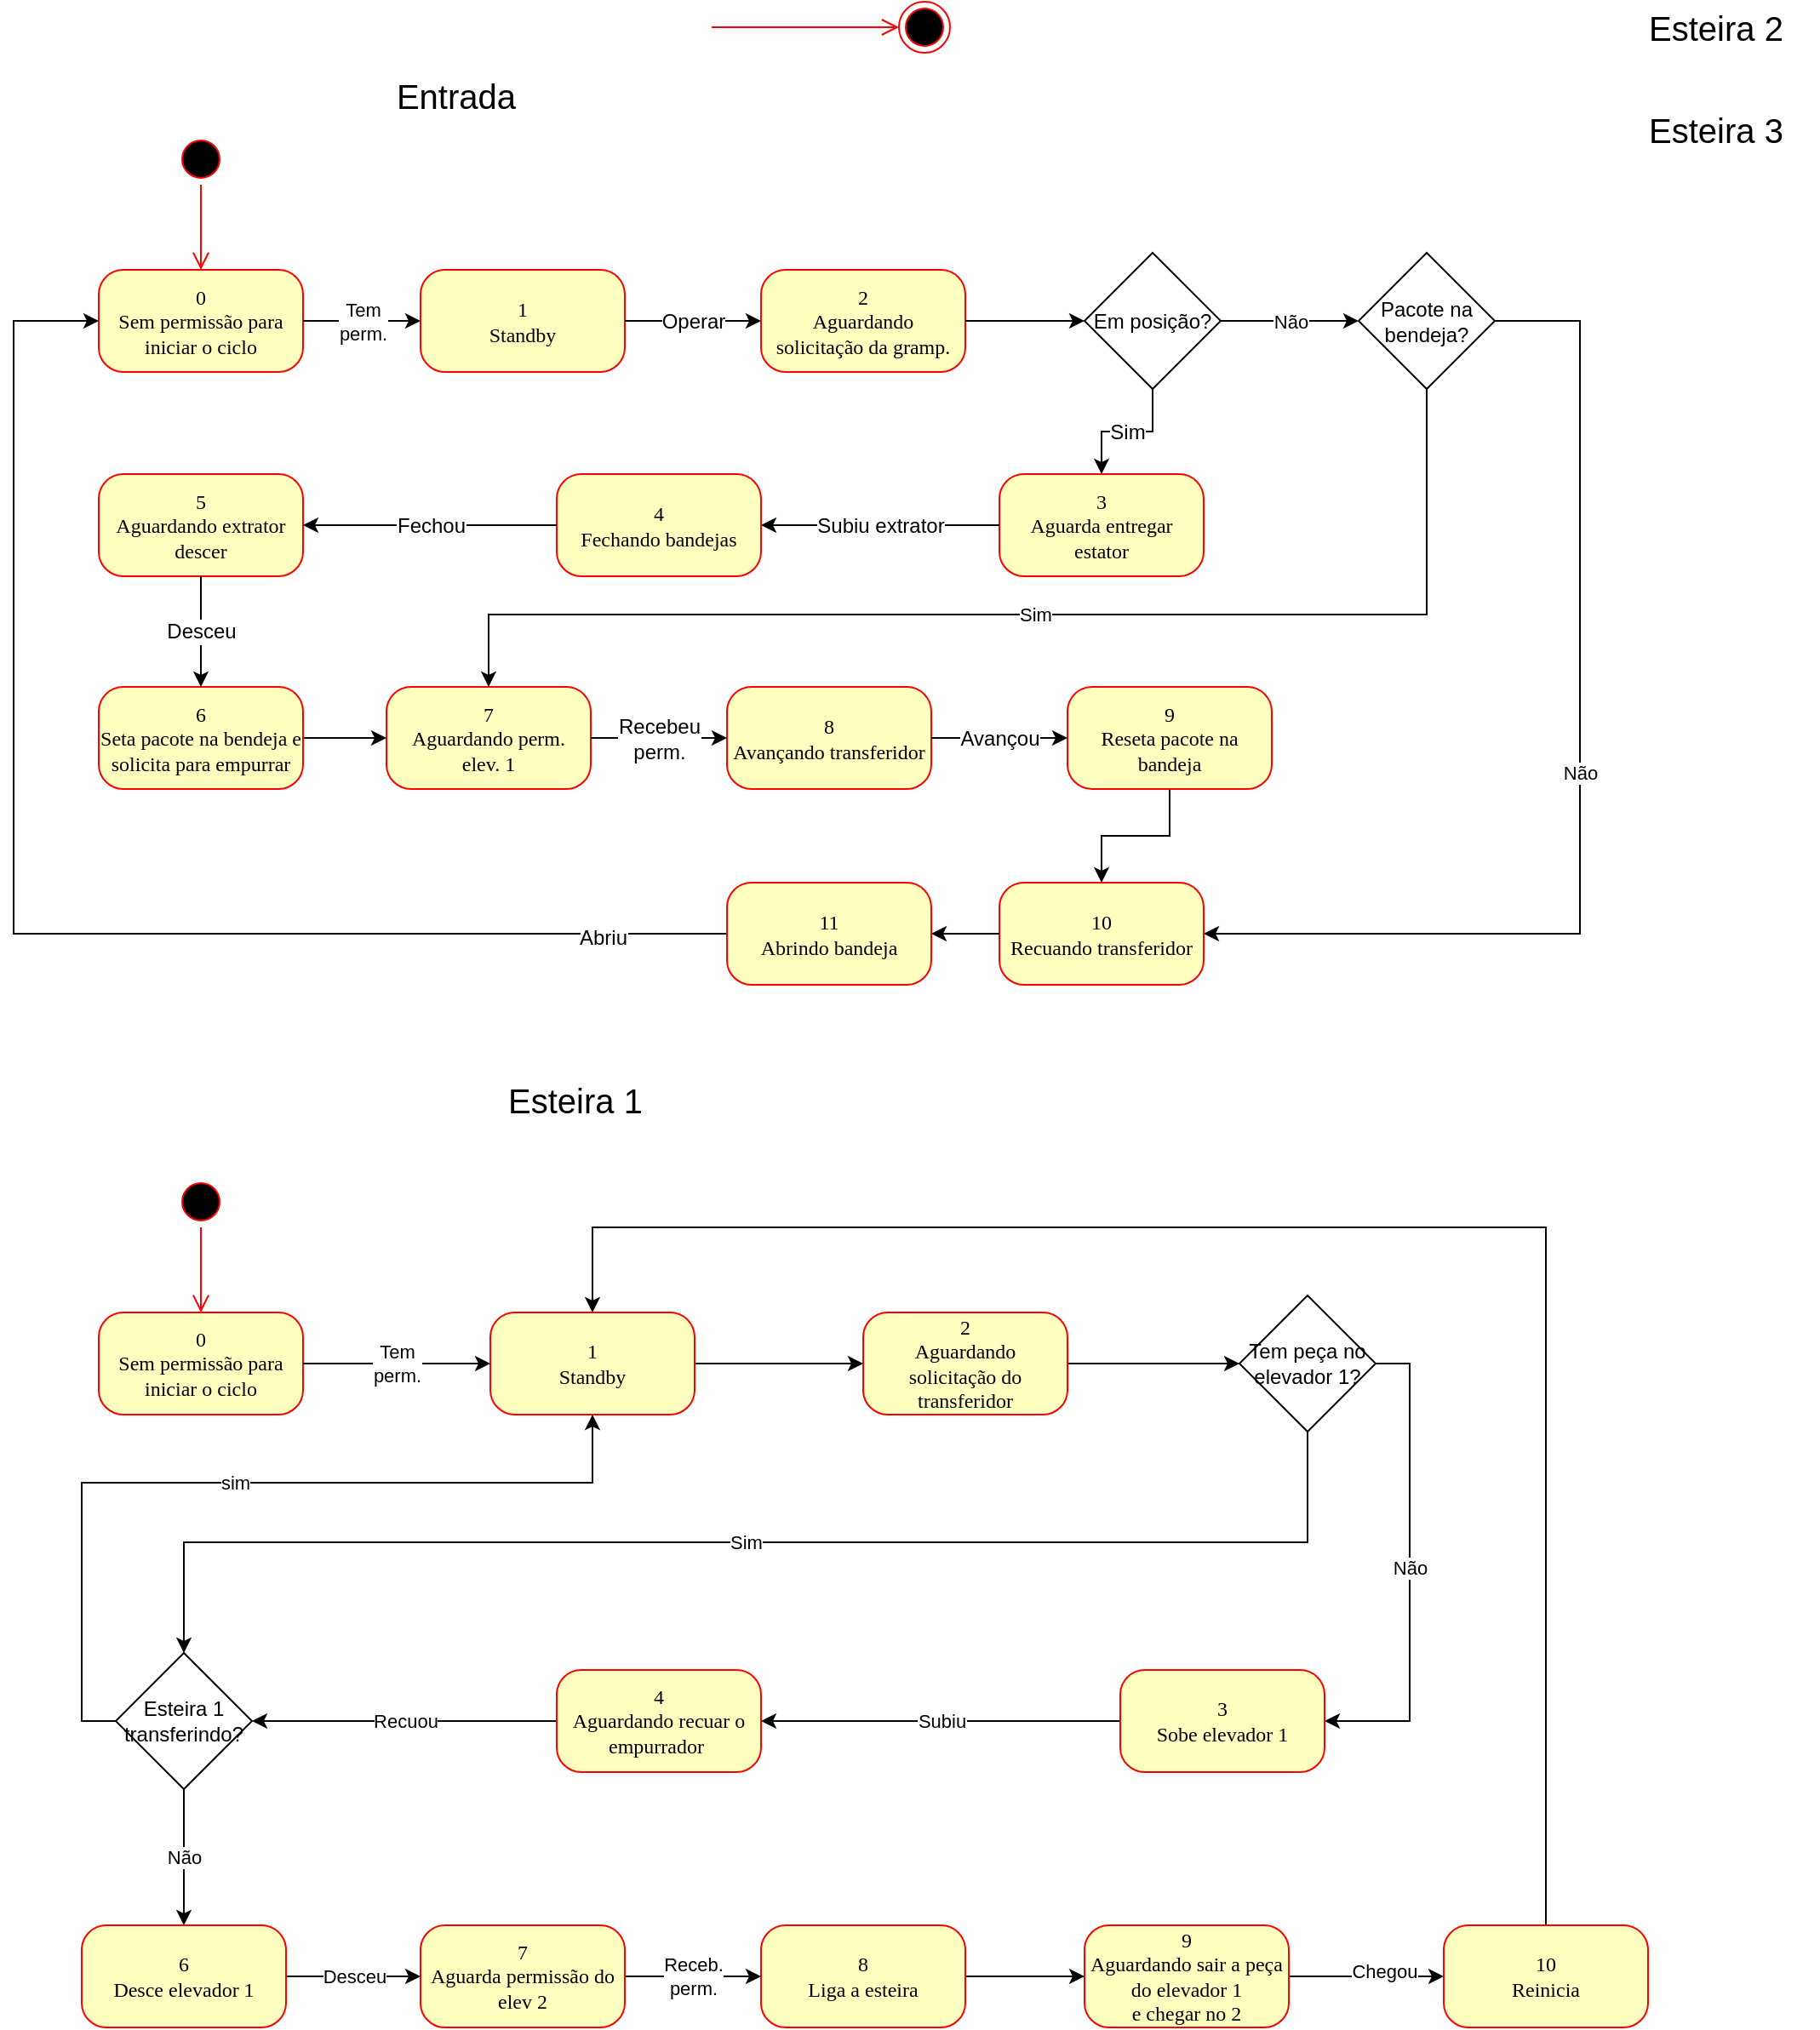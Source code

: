<mxfile version="20.5.1" type="github">
  <diagram name="Page-1" id="58cdce13-f638-feb5-8d6f-7d28b1aa9fa0">
    <mxGraphModel dx="1221" dy="681" grid="1" gridSize="10" guides="1" tooltips="1" connect="1" arrows="1" fold="1" page="1" pageScale="1" pageWidth="1100" pageHeight="850" background="none" math="0" shadow="0">
      <root>
        <mxCell id="0" />
        <mxCell id="1" parent="0" />
        <mxCell id="xWgYyd1IFgnipg2OSd_u-2" value="Esteira 1" style="text;html=1;strokeColor=none;fillColor=none;align=center;verticalAlign=middle;whiteSpace=wrap;rounded=0;fontSize=20;" parent="1" vertex="1">
          <mxGeometry x="290" y="650" width="120" height="30" as="geometry" />
        </mxCell>
        <mxCell id="xWgYyd1IFgnipg2OSd_u-3" value="Esteira 3" style="text;html=1;strokeColor=none;fillColor=none;align=center;verticalAlign=middle;whiteSpace=wrap;rounded=0;fontSize=20;" parent="1" vertex="1">
          <mxGeometry x="960" y="80" width="120" height="30" as="geometry" />
        </mxCell>
        <mxCell id="24f968d109e7d6b4-3" value="" style="ellipse;html=1;shape=endState;fillColor=#000000;strokeColor=#ff0000;rounded=1;shadow=0;comic=0;labelBackgroundColor=none;fontFamily=Verdana;fontSize=12;fontColor=#000000;align=center;" parent="1" vertex="1">
          <mxGeometry x="540" y="20" width="30" height="30" as="geometry" />
        </mxCell>
        <mxCell id="3cde6dad864a17aa-12" style="edgeStyle=elbowEdgeStyle;html=1;labelBackgroundColor=none;endArrow=open;endSize=8;strokeColor=#ff0000;fontFamily=Verdana;fontSize=12;align=left;" parent="1" target="24f968d109e7d6b4-3" edge="1">
          <mxGeometry relative="1" as="geometry">
            <mxPoint x="430" y="35" as="sourcePoint" />
          </mxGeometry>
        </mxCell>
        <mxCell id="xWgYyd1IFgnipg2OSd_u-4" value="Esteira 2" style="text;html=1;strokeColor=none;fillColor=none;align=center;verticalAlign=middle;whiteSpace=wrap;rounded=0;fontSize=20;" parent="1" vertex="1">
          <mxGeometry x="960" y="20" width="120" height="30" as="geometry" />
        </mxCell>
        <mxCell id="xWgYyd1IFgnipg2OSd_u-5" value="Entrada" style="text;html=1;strokeColor=none;fillColor=none;align=center;verticalAlign=middle;whiteSpace=wrap;rounded=0;fontSize=20;" parent="1" vertex="1">
          <mxGeometry x="220" y="60" width="120" height="30" as="geometry" />
        </mxCell>
        <mxCell id="xWgYyd1IFgnipg2OSd_u-80" value="" style="ellipse;html=1;shape=startState;fillColor=#000000;strokeColor=#ff0000;rounded=1;shadow=0;comic=0;labelBackgroundColor=none;fontFamily=Verdana;fontSize=12;fontColor=#000000;align=center;direction=south;" parent="1" vertex="1">
          <mxGeometry x="115" y="710" width="30" height="30" as="geometry" />
        </mxCell>
        <mxCell id="xWgYyd1IFgnipg2OSd_u-81" value="0&lt;br&gt;Sem permissão para iniciar o ciclo" style="rounded=1;whiteSpace=wrap;html=1;arcSize=24;fillColor=#ffffc0;strokeColor=#ff0000;shadow=0;comic=0;labelBackgroundColor=none;fontFamily=Verdana;fontSize=12;fontColor=#000000;align=center;" parent="1" vertex="1">
          <mxGeometry x="70" y="790" width="120" height="60" as="geometry" />
        </mxCell>
        <mxCell id="KYoNbqA-EtBUBlgTEE9d-64" value="" style="edgeStyle=orthogonalEdgeStyle;rounded=0;orthogonalLoop=1;jettySize=auto;html=1;startArrow=none;" edge="1" parent="1" source="xWgYyd1IFgnipg2OSd_u-85" target="xWgYyd1IFgnipg2OSd_u-89">
          <mxGeometry relative="1" as="geometry" />
        </mxCell>
        <mxCell id="KYoNbqA-EtBUBlgTEE9d-83" value="" style="edgeStyle=orthogonalEdgeStyle;rounded=0;orthogonalLoop=1;jettySize=auto;html=1;" edge="1" parent="1" source="xWgYyd1IFgnipg2OSd_u-82" target="xWgYyd1IFgnipg2OSd_u-85">
          <mxGeometry relative="1" as="geometry" />
        </mxCell>
        <mxCell id="xWgYyd1IFgnipg2OSd_u-82" value="1&lt;br&gt;Standby" style="rounded=1;whiteSpace=wrap;html=1;arcSize=24;fillColor=#ffffc0;strokeColor=#ff0000;shadow=0;comic=0;labelBackgroundColor=none;fontFamily=Verdana;fontSize=12;fontColor=#000000;align=center;" parent="1" vertex="1">
          <mxGeometry x="300" y="790" width="120" height="60" as="geometry" />
        </mxCell>
        <mxCell id="xWgYyd1IFgnipg2OSd_u-83" value="Tem&lt;br&gt;perm." style="edgeStyle=orthogonalEdgeStyle;rounded=0;orthogonalLoop=1;jettySize=auto;html=1;" parent="1" source="xWgYyd1IFgnipg2OSd_u-81" target="xWgYyd1IFgnipg2OSd_u-82" edge="1">
          <mxGeometry relative="1" as="geometry" />
        </mxCell>
        <mxCell id="xWgYyd1IFgnipg2OSd_u-84" style="edgeStyle=orthogonalEdgeStyle;html=1;labelBackgroundColor=none;endArrow=open;endSize=8;strokeColor=#ff0000;fontFamily=Verdana;fontSize=12;align=left;entryX=0.5;entryY=0;entryDx=0;entryDy=0;" parent="1" source="xWgYyd1IFgnipg2OSd_u-80" target="xWgYyd1IFgnipg2OSd_u-81" edge="1">
          <mxGeometry relative="1" as="geometry">
            <mxPoint x="219" y="-125" as="targetPoint" />
          </mxGeometry>
        </mxCell>
        <mxCell id="KYoNbqA-EtBUBlgTEE9d-68" value="Não" style="edgeStyle=orthogonalEdgeStyle;rounded=0;orthogonalLoop=1;jettySize=auto;html=1;exitX=1;exitY=0.5;exitDx=0;exitDy=0;entryX=1;entryY=0.5;entryDx=0;entryDy=0;startArrow=none;" edge="1" parent="1" source="xWgYyd1IFgnipg2OSd_u-89" target="xWgYyd1IFgnipg2OSd_u-87">
          <mxGeometry relative="1" as="geometry" />
        </mxCell>
        <mxCell id="KYoNbqA-EtBUBlgTEE9d-84" value="Subiu" style="edgeStyle=orthogonalEdgeStyle;rounded=0;orthogonalLoop=1;jettySize=auto;html=1;exitX=0;exitY=0.5;exitDx=0;exitDy=0;entryX=1;entryY=0.5;entryDx=0;entryDy=0;" edge="1" parent="1" source="xWgYyd1IFgnipg2OSd_u-87" target="xWgYyd1IFgnipg2OSd_u-93">
          <mxGeometry relative="1" as="geometry" />
        </mxCell>
        <mxCell id="xWgYyd1IFgnipg2OSd_u-87" value="3&lt;br&gt;Sobe elevador 1" style="rounded=1;whiteSpace=wrap;html=1;arcSize=24;fillColor=#ffffc0;strokeColor=#ff0000;shadow=0;comic=0;labelBackgroundColor=none;fontFamily=Verdana;fontSize=12;fontColor=#000000;align=center;" parent="1" vertex="1">
          <mxGeometry x="670" y="1000" width="120" height="60" as="geometry" />
        </mxCell>
        <mxCell id="KYoNbqA-EtBUBlgTEE9d-70" value="Sim" style="edgeStyle=orthogonalEdgeStyle;rounded=0;orthogonalLoop=1;jettySize=auto;html=1;exitX=0.5;exitY=1;exitDx=0;exitDy=0;entryX=0.5;entryY=0;entryDx=0;entryDy=0;" edge="1" parent="1" source="xWgYyd1IFgnipg2OSd_u-89" target="KYoNbqA-EtBUBlgTEE9d-46">
          <mxGeometry relative="1" as="geometry" />
        </mxCell>
        <mxCell id="KYoNbqA-EtBUBlgTEE9d-75" value="Recuou" style="edgeStyle=orthogonalEdgeStyle;rounded=0;orthogonalLoop=1;jettySize=auto;html=1;exitX=0;exitY=0.5;exitDx=0;exitDy=0;" edge="1" parent="1" source="xWgYyd1IFgnipg2OSd_u-93" target="KYoNbqA-EtBUBlgTEE9d-46">
          <mxGeometry relative="1" as="geometry" />
        </mxCell>
        <mxCell id="xWgYyd1IFgnipg2OSd_u-93" value="4&lt;br&gt;Aguardando recuar o empurrador&amp;nbsp;" style="rounded=1;whiteSpace=wrap;html=1;arcSize=24;fillColor=#ffffc0;strokeColor=#ff0000;shadow=0;comic=0;labelBackgroundColor=none;fontFamily=Verdana;fontSize=12;fontColor=#000000;align=center;" parent="1" vertex="1">
          <mxGeometry x="339" y="1000" width="120" height="60" as="geometry" />
        </mxCell>
        <mxCell id="KYoNbqA-EtBUBlgTEE9d-63" value="" style="edgeStyle=orthogonalEdgeStyle;rounded=0;orthogonalLoop=1;jettySize=auto;html=1;" edge="1" parent="1" source="xWgYyd1IFgnipg2OSd_u-95" target="xWgYyd1IFgnipg2OSd_u-98">
          <mxGeometry relative="1" as="geometry" />
        </mxCell>
        <mxCell id="KYoNbqA-EtBUBlgTEE9d-80" value="Chegou" style="edgeLabel;html=1;align=center;verticalAlign=middle;resizable=0;points=[];" vertex="1" connectable="0" parent="KYoNbqA-EtBUBlgTEE9d-63">
          <mxGeometry x="0.218" y="3" relative="1" as="geometry">
            <mxPoint as="offset" />
          </mxGeometry>
        </mxCell>
        <mxCell id="xWgYyd1IFgnipg2OSd_u-95" value="9&lt;br&gt;Aguardando sair a peça do elevador 1&lt;br&gt;e chegar no 2" style="rounded=1;whiteSpace=wrap;html=1;arcSize=24;fillColor=#ffffc0;strokeColor=#ff0000;shadow=0;comic=0;labelBackgroundColor=none;fontFamily=Verdana;fontSize=12;fontColor=#000000;align=center;" parent="1" vertex="1">
          <mxGeometry x="649" y="1150" width="120" height="60" as="geometry" />
        </mxCell>
        <mxCell id="KYoNbqA-EtBUBlgTEE9d-76" style="edgeStyle=orthogonalEdgeStyle;rounded=0;orthogonalLoop=1;jettySize=auto;html=1;exitX=0.5;exitY=0;exitDx=0;exitDy=0;entryX=0.5;entryY=0;entryDx=0;entryDy=0;" edge="1" parent="1" source="xWgYyd1IFgnipg2OSd_u-98" target="xWgYyd1IFgnipg2OSd_u-82">
          <mxGeometry relative="1" as="geometry">
            <Array as="points">
              <mxPoint x="920" y="740" />
              <mxPoint x="360" y="740" />
            </Array>
          </mxGeometry>
        </mxCell>
        <mxCell id="xWgYyd1IFgnipg2OSd_u-98" value="10&lt;br&gt;Reinicia" style="rounded=1;whiteSpace=wrap;html=1;arcSize=24;fillColor=#ffffc0;strokeColor=#ff0000;shadow=0;comic=0;labelBackgroundColor=none;fontFamily=Verdana;fontSize=12;fontColor=#000000;align=center;" parent="1" vertex="1">
          <mxGeometry x="860" y="1150" width="120" height="60" as="geometry" />
        </mxCell>
        <mxCell id="KYoNbqA-EtBUBlgTEE9d-1" value="" style="ellipse;html=1;shape=startState;fillColor=#000000;strokeColor=#ff0000;rounded=1;shadow=0;comic=0;labelBackgroundColor=none;fontFamily=Verdana;fontSize=12;fontColor=#000000;align=center;direction=south;" vertex="1" parent="1">
          <mxGeometry x="115" y="97.5" width="30" height="30" as="geometry" />
        </mxCell>
        <mxCell id="KYoNbqA-EtBUBlgTEE9d-2" value="0&lt;br&gt;Sem permissão para iniciar o ciclo" style="rounded=1;whiteSpace=wrap;html=1;arcSize=24;fillColor=#ffffc0;strokeColor=#ff0000;shadow=0;comic=0;labelBackgroundColor=none;fontFamily=Verdana;fontSize=12;fontColor=#000000;align=center;" vertex="1" parent="1">
          <mxGeometry x="70" y="177.5" width="120" height="60" as="geometry" />
        </mxCell>
        <mxCell id="KYoNbqA-EtBUBlgTEE9d-3" value="1&lt;br&gt;Standby" style="rounded=1;whiteSpace=wrap;html=1;arcSize=24;fillColor=#ffffc0;strokeColor=#ff0000;shadow=0;comic=0;labelBackgroundColor=none;fontFamily=Verdana;fontSize=12;fontColor=#000000;align=center;" vertex="1" parent="1">
          <mxGeometry x="259" y="177.5" width="120" height="60" as="geometry" />
        </mxCell>
        <mxCell id="KYoNbqA-EtBUBlgTEE9d-4" value="Tem&lt;br&gt;perm." style="edgeStyle=orthogonalEdgeStyle;rounded=0;orthogonalLoop=1;jettySize=auto;html=1;" edge="1" parent="1" source="KYoNbqA-EtBUBlgTEE9d-2" target="KYoNbqA-EtBUBlgTEE9d-3">
          <mxGeometry relative="1" as="geometry" />
        </mxCell>
        <mxCell id="KYoNbqA-EtBUBlgTEE9d-5" style="edgeStyle=orthogonalEdgeStyle;html=1;labelBackgroundColor=none;endArrow=open;endSize=8;strokeColor=#ff0000;fontFamily=Verdana;fontSize=12;align=left;entryX=0.5;entryY=0;entryDx=0;entryDy=0;" edge="1" parent="1" source="KYoNbqA-EtBUBlgTEE9d-1" target="KYoNbqA-EtBUBlgTEE9d-2">
          <mxGeometry relative="1" as="geometry">
            <mxPoint x="219" y="-97.5" as="targetPoint" />
          </mxGeometry>
        </mxCell>
        <mxCell id="KYoNbqA-EtBUBlgTEE9d-6" value="2&lt;br&gt;Aguardando&lt;br&gt;solicitação da gramp." style="rounded=1;whiteSpace=wrap;html=1;arcSize=24;fillColor=#ffffc0;strokeColor=#ff0000;shadow=0;comic=0;labelBackgroundColor=none;fontFamily=Verdana;fontSize=12;fontColor=#000000;align=center;" vertex="1" parent="1">
          <mxGeometry x="459" y="177.5" width="120" height="60" as="geometry" />
        </mxCell>
        <mxCell id="KYoNbqA-EtBUBlgTEE9d-7" value="Operar" style="edgeStyle=orthogonalEdgeStyle;rounded=0;orthogonalLoop=1;jettySize=auto;html=1;fontSize=12;" edge="1" parent="1" source="KYoNbqA-EtBUBlgTEE9d-3" target="KYoNbqA-EtBUBlgTEE9d-6">
          <mxGeometry relative="1" as="geometry" />
        </mxCell>
        <mxCell id="KYoNbqA-EtBUBlgTEE9d-8" value="3&lt;br&gt;Aguarda entregar estator" style="rounded=1;whiteSpace=wrap;html=1;arcSize=24;fillColor=#ffffc0;strokeColor=#ff0000;shadow=0;comic=0;labelBackgroundColor=none;fontFamily=Verdana;fontSize=12;fontColor=#000000;align=center;" vertex="1" parent="1">
          <mxGeometry x="599" y="297.5" width="120" height="60" as="geometry" />
        </mxCell>
        <mxCell id="KYoNbqA-EtBUBlgTEE9d-9" value="Sim" style="edgeStyle=orthogonalEdgeStyle;rounded=0;orthogonalLoop=1;jettySize=auto;html=1;exitX=0.5;exitY=1;exitDx=0;exitDy=0;entryX=0.5;entryY=0;entryDx=0;entryDy=0;fontSize=12;" edge="1" parent="1" source="KYoNbqA-EtBUBlgTEE9d-10" target="KYoNbqA-EtBUBlgTEE9d-8">
          <mxGeometry relative="1" as="geometry" />
        </mxCell>
        <mxCell id="KYoNbqA-EtBUBlgTEE9d-35" value="Não" style="edgeStyle=orthogonalEdgeStyle;rounded=0;orthogonalLoop=1;jettySize=auto;html=1;" edge="1" parent="1" source="KYoNbqA-EtBUBlgTEE9d-10" target="KYoNbqA-EtBUBlgTEE9d-33">
          <mxGeometry relative="1" as="geometry" />
        </mxCell>
        <mxCell id="KYoNbqA-EtBUBlgTEE9d-10" value="Em posição?" style="rhombus;whiteSpace=wrap;html=1;" vertex="1" parent="1">
          <mxGeometry x="649" y="167.5" width="80" height="80" as="geometry" />
        </mxCell>
        <mxCell id="KYoNbqA-EtBUBlgTEE9d-11" value="" style="edgeStyle=orthogonalEdgeStyle;rounded=0;orthogonalLoop=1;jettySize=auto;html=1;fontSize=20;" edge="1" parent="1" source="KYoNbqA-EtBUBlgTEE9d-6" target="KYoNbqA-EtBUBlgTEE9d-10">
          <mxGeometry relative="1" as="geometry" />
        </mxCell>
        <mxCell id="KYoNbqA-EtBUBlgTEE9d-12" value="4&lt;br&gt;Fechando bandejas" style="rounded=1;whiteSpace=wrap;html=1;arcSize=24;fillColor=#ffffc0;strokeColor=#ff0000;shadow=0;comic=0;labelBackgroundColor=none;fontFamily=Verdana;fontSize=12;fontColor=#000000;align=center;" vertex="1" parent="1">
          <mxGeometry x="339" y="297.5" width="120" height="60" as="geometry" />
        </mxCell>
        <mxCell id="KYoNbqA-EtBUBlgTEE9d-13" value="Subiu extrator" style="edgeStyle=orthogonalEdgeStyle;rounded=0;orthogonalLoop=1;jettySize=auto;html=1;fontSize=12;" edge="1" parent="1" source="KYoNbqA-EtBUBlgTEE9d-8" target="KYoNbqA-EtBUBlgTEE9d-12">
          <mxGeometry relative="1" as="geometry" />
        </mxCell>
        <mxCell id="KYoNbqA-EtBUBlgTEE9d-14" value="5&lt;br&gt;Aguardando extrator descer" style="rounded=1;whiteSpace=wrap;html=1;arcSize=24;fillColor=#ffffc0;strokeColor=#ff0000;shadow=0;comic=0;labelBackgroundColor=none;fontFamily=Verdana;fontSize=12;fontColor=#000000;align=center;" vertex="1" parent="1">
          <mxGeometry x="70" y="297.5" width="120" height="60" as="geometry" />
        </mxCell>
        <mxCell id="KYoNbqA-EtBUBlgTEE9d-15" value="Fechou" style="edgeStyle=orthogonalEdgeStyle;rounded=0;orthogonalLoop=1;jettySize=auto;html=1;fontSize=12;" edge="1" parent="1" source="KYoNbqA-EtBUBlgTEE9d-12" target="KYoNbqA-EtBUBlgTEE9d-14">
          <mxGeometry relative="1" as="geometry" />
        </mxCell>
        <mxCell id="KYoNbqA-EtBUBlgTEE9d-16" value="7&lt;br&gt;Aguardando perm.&lt;br&gt;elev. 1" style="rounded=1;whiteSpace=wrap;html=1;arcSize=24;fillColor=#ffffc0;strokeColor=#ff0000;shadow=0;comic=0;labelBackgroundColor=none;fontFamily=Verdana;fontSize=12;fontColor=#000000;align=center;" vertex="1" parent="1">
          <mxGeometry x="239" y="422.5" width="120" height="60" as="geometry" />
        </mxCell>
        <mxCell id="KYoNbqA-EtBUBlgTEE9d-17" value="8&lt;br&gt;Avançando transferidor" style="rounded=1;whiteSpace=wrap;html=1;arcSize=24;fillColor=#ffffc0;strokeColor=#ff0000;shadow=0;comic=0;labelBackgroundColor=none;fontFamily=Verdana;fontSize=12;fontColor=#000000;align=center;" vertex="1" parent="1">
          <mxGeometry x="439" y="422.5" width="120" height="60" as="geometry" />
        </mxCell>
        <mxCell id="KYoNbqA-EtBUBlgTEE9d-18" value="Recebeu&lt;br&gt;perm." style="edgeStyle=orthogonalEdgeStyle;rounded=0;orthogonalLoop=1;jettySize=auto;html=1;fontSize=12;" edge="1" parent="1" source="KYoNbqA-EtBUBlgTEE9d-16" target="KYoNbqA-EtBUBlgTEE9d-17">
          <mxGeometry relative="1" as="geometry" />
        </mxCell>
        <mxCell id="KYoNbqA-EtBUBlgTEE9d-19" value="10&lt;br&gt;Recuando transferidor" style="rounded=1;whiteSpace=wrap;html=1;arcSize=24;fillColor=#ffffc0;strokeColor=#ff0000;shadow=0;comic=0;labelBackgroundColor=none;fontFamily=Verdana;fontSize=12;fontColor=#000000;align=center;" vertex="1" parent="1">
          <mxGeometry x="599" y="537.5" width="120" height="60" as="geometry" />
        </mxCell>
        <mxCell id="KYoNbqA-EtBUBlgTEE9d-21" value="" style="edgeStyle=orthogonalEdgeStyle;rounded=0;orthogonalLoop=1;jettySize=auto;html=1;fontSize=12;" edge="1" parent="1" source="KYoNbqA-EtBUBlgTEE9d-22" target="KYoNbqA-EtBUBlgTEE9d-16">
          <mxGeometry relative="1" as="geometry" />
        </mxCell>
        <mxCell id="KYoNbqA-EtBUBlgTEE9d-22" value="6&lt;br&gt;Seta pacote na bendeja e solicita para empurrar" style="rounded=1;whiteSpace=wrap;html=1;arcSize=24;fillColor=#ffffc0;strokeColor=#ff0000;shadow=0;comic=0;labelBackgroundColor=none;fontFamily=Verdana;fontSize=12;fontColor=#000000;align=center;" vertex="1" parent="1">
          <mxGeometry x="70" y="422.5" width="120" height="60" as="geometry" />
        </mxCell>
        <mxCell id="KYoNbqA-EtBUBlgTEE9d-23" value="Desceu" style="edgeStyle=orthogonalEdgeStyle;rounded=0;orthogonalLoop=1;jettySize=auto;html=1;fontSize=12;" edge="1" parent="1" source="KYoNbqA-EtBUBlgTEE9d-14" target="KYoNbqA-EtBUBlgTEE9d-22">
          <mxGeometry relative="1" as="geometry" />
        </mxCell>
        <mxCell id="KYoNbqA-EtBUBlgTEE9d-24" style="edgeStyle=orthogonalEdgeStyle;rounded=0;orthogonalLoop=1;jettySize=auto;html=1;exitX=0;exitY=0.5;exitDx=0;exitDy=0;entryX=0;entryY=0.5;entryDx=0;entryDy=0;fontSize=12;" edge="1" parent="1" source="KYoNbqA-EtBUBlgTEE9d-26" target="KYoNbqA-EtBUBlgTEE9d-2">
          <mxGeometry relative="1" as="geometry">
            <Array as="points">
              <mxPoint x="20" y="567" />
              <mxPoint x="20" y="207" />
            </Array>
          </mxGeometry>
        </mxCell>
        <mxCell id="KYoNbqA-EtBUBlgTEE9d-25" value="Abriu" style="edgeLabel;html=1;align=center;verticalAlign=middle;resizable=0;points=[];fontSize=12;" vertex="1" connectable="0" parent="KYoNbqA-EtBUBlgTEE9d-24">
          <mxGeometry x="-0.823" y="2" relative="1" as="geometry">
            <mxPoint as="offset" />
          </mxGeometry>
        </mxCell>
        <mxCell id="KYoNbqA-EtBUBlgTEE9d-26" value="11&lt;br&gt;Abrindo bandeja" style="rounded=1;whiteSpace=wrap;html=1;arcSize=24;fillColor=#ffffc0;strokeColor=#ff0000;shadow=0;comic=0;labelBackgroundColor=none;fontFamily=Verdana;fontSize=12;fontColor=#000000;align=center;" vertex="1" parent="1">
          <mxGeometry x="439" y="537.5" width="120" height="60" as="geometry" />
        </mxCell>
        <mxCell id="KYoNbqA-EtBUBlgTEE9d-27" value="" style="edgeStyle=orthogonalEdgeStyle;rounded=0;orthogonalLoop=1;jettySize=auto;html=1;fontSize=12;" edge="1" parent="1" source="KYoNbqA-EtBUBlgTEE9d-19" target="KYoNbqA-EtBUBlgTEE9d-26">
          <mxGeometry relative="1" as="geometry" />
        </mxCell>
        <mxCell id="KYoNbqA-EtBUBlgTEE9d-28" value="" style="edgeStyle=orthogonalEdgeStyle;rounded=0;orthogonalLoop=1;jettySize=auto;html=1;fontSize=12;" edge="1" parent="1" source="KYoNbqA-EtBUBlgTEE9d-29" target="KYoNbqA-EtBUBlgTEE9d-19">
          <mxGeometry relative="1" as="geometry" />
        </mxCell>
        <mxCell id="KYoNbqA-EtBUBlgTEE9d-29" value="9&lt;br&gt;Reseta pacote na bandeja" style="rounded=1;whiteSpace=wrap;html=1;arcSize=24;fillColor=#ffffc0;strokeColor=#ff0000;shadow=0;comic=0;labelBackgroundColor=none;fontFamily=Verdana;fontSize=12;fontColor=#000000;align=center;" vertex="1" parent="1">
          <mxGeometry x="639" y="422.5" width="120" height="60" as="geometry" />
        </mxCell>
        <mxCell id="KYoNbqA-EtBUBlgTEE9d-30" value="Avançou" style="edgeStyle=orthogonalEdgeStyle;rounded=0;orthogonalLoop=1;jettySize=auto;html=1;fontSize=12;" edge="1" parent="1" source="KYoNbqA-EtBUBlgTEE9d-17" target="KYoNbqA-EtBUBlgTEE9d-29">
          <mxGeometry relative="1" as="geometry" />
        </mxCell>
        <mxCell id="KYoNbqA-EtBUBlgTEE9d-37" value="Não" style="edgeStyle=orthogonalEdgeStyle;rounded=0;orthogonalLoop=1;jettySize=auto;html=1;exitX=1;exitY=0.5;exitDx=0;exitDy=0;entryX=1;entryY=0.5;entryDx=0;entryDy=0;" edge="1" parent="1" source="KYoNbqA-EtBUBlgTEE9d-33" target="KYoNbqA-EtBUBlgTEE9d-19">
          <mxGeometry relative="1" as="geometry">
            <Array as="points">
              <mxPoint x="940" y="207" />
              <mxPoint x="940" y="567" />
            </Array>
          </mxGeometry>
        </mxCell>
        <mxCell id="KYoNbqA-EtBUBlgTEE9d-38" value="Sim" style="edgeStyle=orthogonalEdgeStyle;rounded=0;orthogonalLoop=1;jettySize=auto;html=1;exitX=0.5;exitY=1;exitDx=0;exitDy=0;" edge="1" parent="1" source="KYoNbqA-EtBUBlgTEE9d-33" target="KYoNbqA-EtBUBlgTEE9d-16">
          <mxGeometry relative="1" as="geometry">
            <Array as="points">
              <mxPoint x="850" y="380" />
              <mxPoint x="299" y="380" />
            </Array>
          </mxGeometry>
        </mxCell>
        <mxCell id="KYoNbqA-EtBUBlgTEE9d-33" value="Pacote na bendeja?" style="rhombus;whiteSpace=wrap;html=1;" vertex="1" parent="1">
          <mxGeometry x="810" y="167.5" width="80" height="80" as="geometry" />
        </mxCell>
        <mxCell id="KYoNbqA-EtBUBlgTEE9d-44" value="Receb.&lt;br&gt;perm." style="edgeStyle=orthogonalEdgeStyle;rounded=0;orthogonalLoop=1;jettySize=auto;html=1;" edge="1" parent="1" source="KYoNbqA-EtBUBlgTEE9d-39" target="KYoNbqA-EtBUBlgTEE9d-42">
          <mxGeometry relative="1" as="geometry" />
        </mxCell>
        <mxCell id="KYoNbqA-EtBUBlgTEE9d-39" value="7&lt;br&gt;Aguarda permissão do elev 2" style="rounded=1;whiteSpace=wrap;html=1;arcSize=24;fillColor=#ffffc0;strokeColor=#ff0000;shadow=0;comic=0;labelBackgroundColor=none;fontFamily=Verdana;fontSize=12;fontColor=#000000;align=center;" vertex="1" parent="1">
          <mxGeometry x="259" y="1150" width="120" height="60" as="geometry" />
        </mxCell>
        <mxCell id="KYoNbqA-EtBUBlgTEE9d-45" value="" style="edgeStyle=orthogonalEdgeStyle;rounded=0;orthogonalLoop=1;jettySize=auto;html=1;" edge="1" parent="1" source="KYoNbqA-EtBUBlgTEE9d-42" target="xWgYyd1IFgnipg2OSd_u-95">
          <mxGeometry relative="1" as="geometry" />
        </mxCell>
        <mxCell id="KYoNbqA-EtBUBlgTEE9d-42" value="8&lt;br&gt;Liga a esteira" style="rounded=1;whiteSpace=wrap;html=1;arcSize=24;fillColor=#ffffc0;strokeColor=#ff0000;shadow=0;comic=0;labelBackgroundColor=none;fontFamily=Verdana;fontSize=12;fontColor=#000000;align=center;" vertex="1" parent="1">
          <mxGeometry x="459" y="1150" width="120" height="60" as="geometry" />
        </mxCell>
        <mxCell id="KYoNbqA-EtBUBlgTEE9d-60" value="Não" style="edgeStyle=orthogonalEdgeStyle;rounded=0;orthogonalLoop=1;jettySize=auto;html=1;exitX=0.5;exitY=1;exitDx=0;exitDy=0;entryX=0.5;entryY=0;entryDx=0;entryDy=0;" edge="1" parent="1" source="KYoNbqA-EtBUBlgTEE9d-46" target="xWgYyd1IFgnipg2OSd_u-101">
          <mxGeometry relative="1" as="geometry" />
        </mxCell>
        <mxCell id="KYoNbqA-EtBUBlgTEE9d-72" value="sim" style="edgeStyle=orthogonalEdgeStyle;rounded=0;orthogonalLoop=1;jettySize=auto;html=1;exitX=0;exitY=0.5;exitDx=0;exitDy=0;entryX=0.5;entryY=1;entryDx=0;entryDy=0;" edge="1" parent="1" source="KYoNbqA-EtBUBlgTEE9d-46" target="xWgYyd1IFgnipg2OSd_u-82">
          <mxGeometry relative="1" as="geometry">
            <Array as="points">
              <mxPoint x="60" y="1030" />
              <mxPoint x="60" y="890" />
              <mxPoint x="360" y="890" />
            </Array>
          </mxGeometry>
        </mxCell>
        <mxCell id="KYoNbqA-EtBUBlgTEE9d-46" value="Esteira 1&lt;br&gt;transferindo?" style="rhombus;whiteSpace=wrap;html=1;" vertex="1" parent="1">
          <mxGeometry x="80" y="990" width="80" height="80" as="geometry" />
        </mxCell>
        <mxCell id="KYoNbqA-EtBUBlgTEE9d-62" value="Desceu" style="edgeStyle=orthogonalEdgeStyle;rounded=0;orthogonalLoop=1;jettySize=auto;html=1;" edge="1" parent="1" source="xWgYyd1IFgnipg2OSd_u-101" target="KYoNbqA-EtBUBlgTEE9d-39">
          <mxGeometry relative="1" as="geometry" />
        </mxCell>
        <mxCell id="xWgYyd1IFgnipg2OSd_u-101" value="6&lt;br&gt;Desce elevador 1" style="rounded=1;whiteSpace=wrap;html=1;arcSize=24;fillColor=#ffffc0;strokeColor=#ff0000;shadow=0;comic=0;labelBackgroundColor=none;fontFamily=Verdana;fontSize=12;fontColor=#000000;align=center;" parent="1" vertex="1">
          <mxGeometry x="60" y="1150" width="120" height="60" as="geometry" />
        </mxCell>
        <mxCell id="xWgYyd1IFgnipg2OSd_u-89" value="Tem peça no elevador 1?" style="rhombus;whiteSpace=wrap;html=1;" parent="1" vertex="1">
          <mxGeometry x="740" y="780" width="80" height="80" as="geometry" />
        </mxCell>
        <mxCell id="xWgYyd1IFgnipg2OSd_u-85" value="2&lt;br&gt;Aguardando&lt;br&gt;solicitação do&lt;br&gt;transferidor" style="rounded=1;whiteSpace=wrap;html=1;arcSize=24;fillColor=#ffffc0;strokeColor=#ff0000;shadow=0;comic=0;labelBackgroundColor=none;fontFamily=Verdana;fontSize=12;fontColor=#000000;align=center;" parent="1" vertex="1">
          <mxGeometry x="519" y="790" width="120" height="60" as="geometry" />
        </mxCell>
      </root>
    </mxGraphModel>
  </diagram>
</mxfile>
